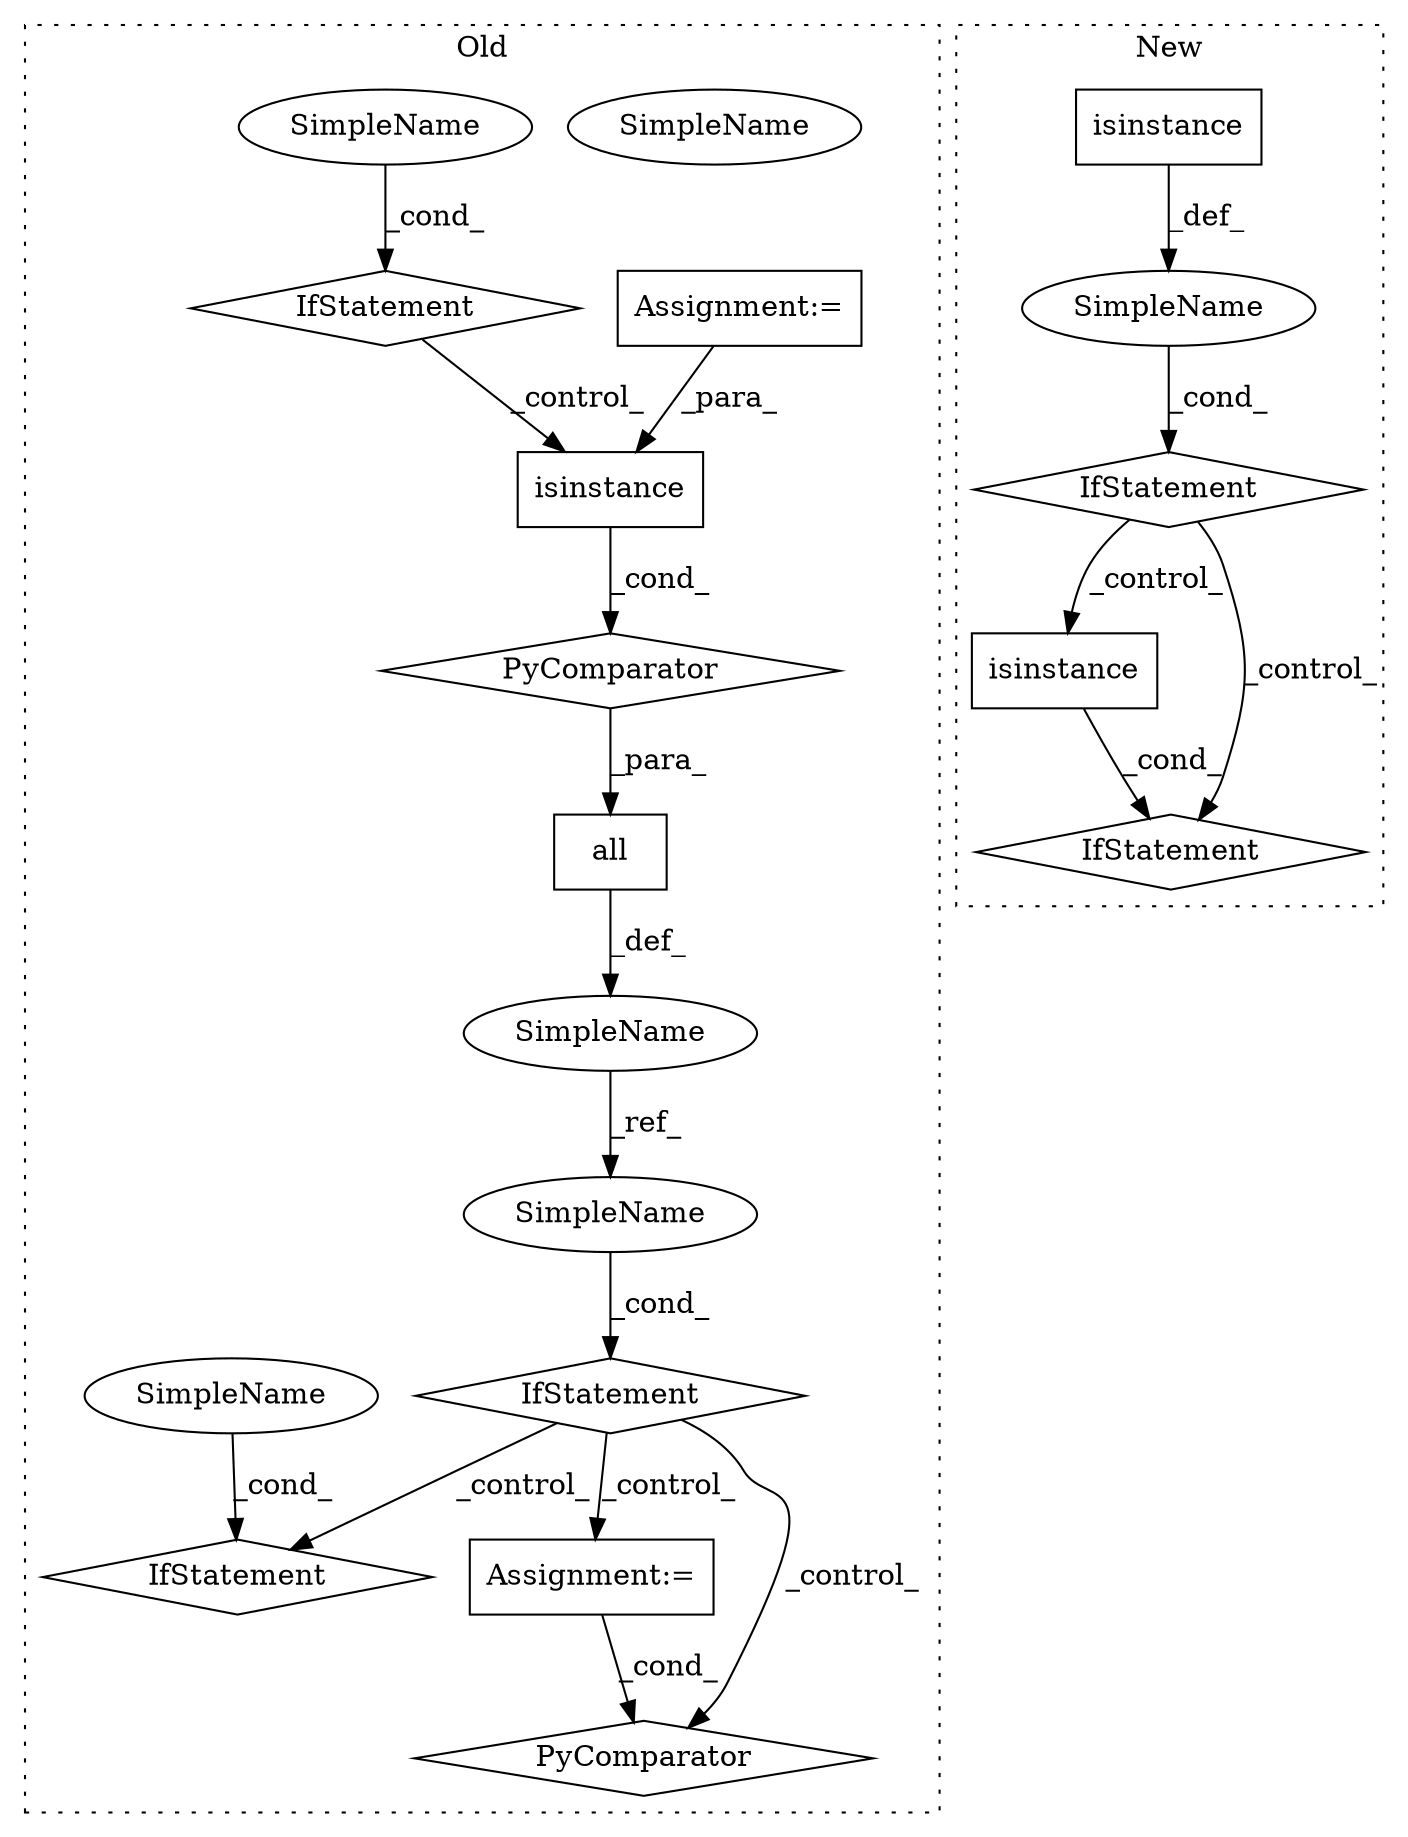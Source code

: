 digraph G {
subgraph cluster0 {
1 [label="all" a="32" s="7527,7658" l="15,-5" shape="box"];
4 [label="IfStatement" a="25" s="7659,7669" l="4,2" shape="diamond"];
7 [label="Assignment:=" a="7" s="7398" l="12" shape="box"];
8 [label="PyComparator" a="113" s="7625" l="25" shape="diamond"];
9 [label="SimpleName" a="42" s="7520" l="6" shape="ellipse"];
10 [label="PyComparator" a="113" s="7802" l="26" shape="diamond"];
11 [label="IfStatement" a="25" s="7802" l="26" shape="diamond"];
12 [label="isinstance" a="32" s="7542,7566" l="11,1" shape="box"];
13 [label="IfStatement" a="25" s="7625" l="25" shape="diamond"];
14 [label="SimpleName" a="42" s="7645" l="5" shape="ellipse"];
15 [label="Assignment:=" a="7" s="7802" l="26" shape="box"];
17 [label="SimpleName" a="42" s="7663" l="6" shape="ellipse"];
18 [label="SimpleName" a="42" s="7645" l="5" shape="ellipse"];
19 [label="SimpleName" a="42" s="7823" l="5" shape="ellipse"];
label = "Old";
style="dotted";
}
subgraph cluster1 {
2 [label="isinstance" a="32" s="8101,8129" l="11,1" shape="box"];
3 [label="IfStatement" a="25" s="8097,8130" l="4,2" shape="diamond"];
5 [label="SimpleName" a="42" s="" l="" shape="ellipse"];
6 [label="IfStatement" a="25" s="7934,7964" l="4,2" shape="diamond"];
16 [label="isinstance" a="32" s="7938,7963" l="11,1" shape="box"];
label = "New";
style="dotted";
}
1 -> 9 [label="_def_"];
2 -> 3 [label="_cond_"];
4 -> 10 [label="_control_"];
4 -> 11 [label="_control_"];
4 -> 15 [label="_control_"];
5 -> 6 [label="_cond_"];
6 -> 2 [label="_control_"];
6 -> 3 [label="_control_"];
7 -> 12 [label="_para_"];
8 -> 1 [label="_para_"];
9 -> 17 [label="_ref_"];
12 -> 8 [label="_cond_"];
13 -> 12 [label="_control_"];
15 -> 10 [label="_cond_"];
16 -> 5 [label="_def_"];
17 -> 4 [label="_cond_"];
18 -> 13 [label="_cond_"];
19 -> 11 [label="_cond_"];
}